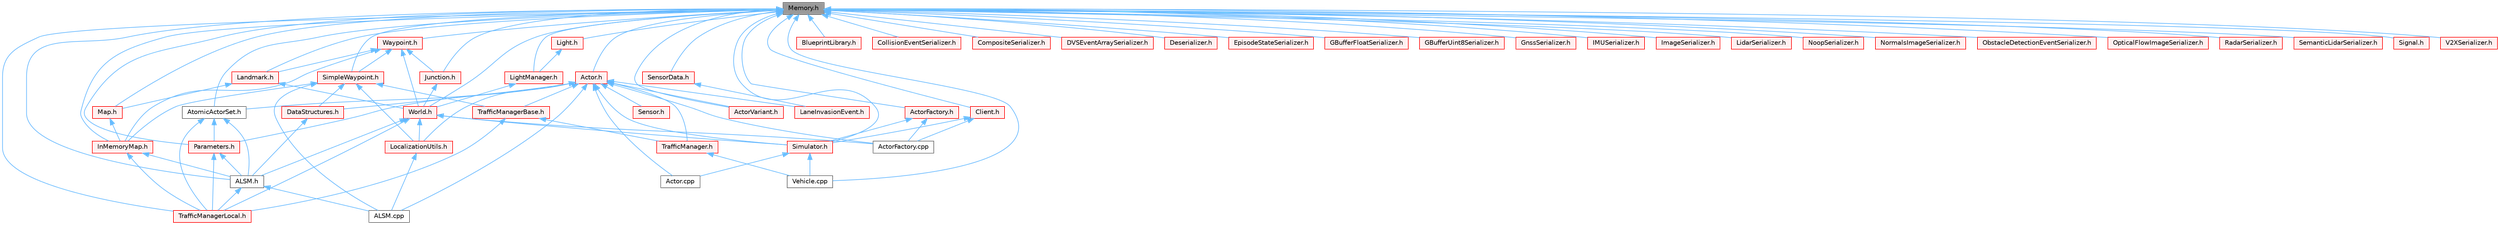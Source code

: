 digraph "Memory.h"
{
 // INTERACTIVE_SVG=YES
 // LATEX_PDF_SIZE
  bgcolor="transparent";
  edge [fontname=Helvetica,fontsize=10,labelfontname=Helvetica,labelfontsize=10];
  node [fontname=Helvetica,fontsize=10,shape=box,height=0.2,width=0.4];
  Node1 [id="Node000001",label="Memory.h",height=0.2,width=0.4,color="gray40", fillcolor="grey60", style="filled", fontcolor="black",tooltip=" "];
  Node1 -> Node2 [id="edge1_Node000001_Node000002",dir="back",color="steelblue1",style="solid",tooltip=" "];
  Node2 [id="Node000002",label="ALSM.h",height=0.2,width=0.4,color="grey40", fillcolor="white", style="filled",URL="$dc/d2c/ALSM_8h.html",tooltip=" "];
  Node2 -> Node3 [id="edge2_Node000002_Node000003",dir="back",color="steelblue1",style="solid",tooltip=" "];
  Node3 [id="Node000003",label="ALSM.cpp",height=0.2,width=0.4,color="grey40", fillcolor="white", style="filled",URL="$d9/da8/ALSM_8cpp.html",tooltip=" "];
  Node2 -> Node4 [id="edge3_Node000002_Node000004",dir="back",color="steelblue1",style="solid",tooltip=" "];
  Node4 [id="Node000004",label="TrafficManagerLocal.h",height=0.2,width=0.4,color="red", fillcolor="#FFF0F0", style="filled",URL="$db/ddf/TrafficManagerLocal_8h.html",tooltip=" "];
  Node1 -> Node7 [id="edge4_Node000001_Node000007",dir="back",color="steelblue1",style="solid",tooltip=" "];
  Node7 [id="Node000007",label="Actor.h",height=0.2,width=0.4,color="red", fillcolor="#FFF0F0", style="filled",URL="$da/d48/client_2Actor_8h.html",tooltip=" "];
  Node7 -> Node3 [id="edge5_Node000007_Node000003",dir="back",color="steelblue1",style="solid",tooltip=" "];
  Node7 -> Node8 [id="edge6_Node000007_Node000008",dir="back",color="steelblue1",style="solid",tooltip=" "];
  Node8 [id="Node000008",label="Actor.cpp",height=0.2,width=0.4,color="grey40", fillcolor="white", style="filled",URL="$d4/d34/Actor_8cpp.html",tooltip=" "];
  Node7 -> Node9 [id="edge7_Node000007_Node000009",dir="back",color="steelblue1",style="solid",tooltip=" "];
  Node9 [id="Node000009",label="ActorFactory.cpp",height=0.2,width=0.4,color="grey40", fillcolor="white", style="filled",URL="$df/dd6/ActorFactory_8cpp.html",tooltip=" "];
  Node7 -> Node10 [id="edge8_Node000007_Node000010",dir="back",color="steelblue1",style="solid",tooltip=" "];
  Node10 [id="Node000010",label="ActorVariant.h",height=0.2,width=0.4,color="red", fillcolor="#FFF0F0", style="filled",URL="$d9/d0d/ActorVariant_8h.html",tooltip=" "];
  Node7 -> Node37 [id="edge9_Node000007_Node000037",dir="back",color="steelblue1",style="solid",tooltip=" "];
  Node37 [id="Node000037",label="AtomicActorSet.h",height=0.2,width=0.4,color="grey40", fillcolor="white", style="filled",URL="$dd/dfa/AtomicActorSet_8h.html",tooltip=" "];
  Node37 -> Node2 [id="edge10_Node000037_Node000002",dir="back",color="steelblue1",style="solid",tooltip=" "];
  Node37 -> Node38 [id="edge11_Node000037_Node000038",dir="back",color="steelblue1",style="solid",tooltip=" "];
  Node38 [id="Node000038",label="Parameters.h",height=0.2,width=0.4,color="red", fillcolor="#FFF0F0", style="filled",URL="$d9/dd7/Parameters_8h.html",tooltip=" "];
  Node38 -> Node2 [id="edge12_Node000038_Node000002",dir="back",color="steelblue1",style="solid",tooltip=" "];
  Node38 -> Node4 [id="edge13_Node000038_Node000004",dir="back",color="steelblue1",style="solid",tooltip=" "];
  Node37 -> Node4 [id="edge14_Node000037_Node000004",dir="back",color="steelblue1",style="solid",tooltip=" "];
  Node7 -> Node43 [id="edge15_Node000007_Node000043",dir="back",color="steelblue1",style="solid",tooltip=" "];
  Node43 [id="Node000043",label="DataStructures.h",height=0.2,width=0.4,color="red", fillcolor="#FFF0F0", style="filled",URL="$d0/d49/DataStructures_8h.html",tooltip=" "];
  Node43 -> Node2 [id="edge16_Node000043_Node000002",dir="back",color="steelblue1",style="solid",tooltip=" "];
  Node7 -> Node47 [id="edge17_Node000007_Node000047",dir="back",color="steelblue1",style="solid",tooltip=" "];
  Node47 [id="Node000047",label="LaneInvasionEvent.h",height=0.2,width=0.4,color="red", fillcolor="#FFF0F0", style="filled",URL="$de/d3a/LaneInvasionEvent_8h.html",tooltip=" "];
  Node7 -> Node14 [id="edge18_Node000007_Node000014",dir="back",color="steelblue1",style="solid",tooltip=" "];
  Node14 [id="Node000014",label="LocalizationUtils.h",height=0.2,width=0.4,color="red", fillcolor="#FFF0F0", style="filled",URL="$d2/d84/LocalizationUtils_8h.html",tooltip=" "];
  Node14 -> Node3 [id="edge19_Node000014_Node000003",dir="back",color="steelblue1",style="solid",tooltip=" "];
  Node7 -> Node38 [id="edge20_Node000007_Node000038",dir="back",color="steelblue1",style="solid",tooltip=" "];
  Node7 -> Node50 [id="edge21_Node000007_Node000050",dir="back",color="steelblue1",style="solid",tooltip=" "];
  Node50 [id="Node000050",label="Sensor.h",height=0.2,width=0.4,color="red", fillcolor="#FFF0F0", style="filled",URL="$d8/d58/LibCarla_2source_2carla_2client_2Sensor_8h.html",tooltip=" "];
  Node7 -> Node57 [id="edge22_Node000007_Node000057",dir="back",color="steelblue1",style="solid",tooltip=" "];
  Node57 [id="Node000057",label="Simulator.h",height=0.2,width=0.4,color="red", fillcolor="#FFF0F0", style="filled",URL="$d6/d4a/Simulator_8h.html",tooltip=" "];
  Node57 -> Node8 [id="edge23_Node000057_Node000008",dir="back",color="steelblue1",style="solid",tooltip=" "];
  Node57 -> Node30 [id="edge24_Node000057_Node000030",dir="back",color="steelblue1",style="solid",tooltip=" "];
  Node30 [id="Node000030",label="Vehicle.cpp",height=0.2,width=0.4,color="grey40", fillcolor="white", style="filled",URL="$d0/d27/Vehicle_8cpp.html",tooltip=" "];
  Node7 -> Node67 [id="edge25_Node000007_Node000067",dir="back",color="steelblue1",style="solid",tooltip=" "];
  Node67 [id="Node000067",label="TrafficManager.h",height=0.2,width=0.4,color="red", fillcolor="#FFF0F0", style="filled",URL="$da/dfd/TrafficManager_8h.html",tooltip=" "];
  Node67 -> Node30 [id="edge26_Node000067_Node000030",dir="back",color="steelblue1",style="solid",tooltip=" "];
  Node7 -> Node70 [id="edge27_Node000007_Node000070",dir="back",color="steelblue1",style="solid",tooltip=" "];
  Node70 [id="Node000070",label="TrafficManagerBase.h",height=0.2,width=0.4,color="red", fillcolor="#FFF0F0", style="filled",URL="$d0/d55/TrafficManagerBase_8h.html",tooltip=" "];
  Node70 -> Node67 [id="edge28_Node000070_Node000067",dir="back",color="steelblue1",style="solid",tooltip=" "];
  Node70 -> Node4 [id="edge29_Node000070_Node000004",dir="back",color="steelblue1",style="solid",tooltip=" "];
  Node1 -> Node81 [id="edge30_Node000001_Node000081",dir="back",color="steelblue1",style="solid",tooltip=" "];
  Node81 [id="Node000081",label="ActorFactory.h",height=0.2,width=0.4,color="red", fillcolor="#FFF0F0", style="filled",URL="$d7/dae/ActorFactory_8h.html",tooltip=" "];
  Node81 -> Node9 [id="edge31_Node000081_Node000009",dir="back",color="steelblue1",style="solid",tooltip=" "];
  Node81 -> Node57 [id="edge32_Node000081_Node000057",dir="back",color="steelblue1",style="solid",tooltip=" "];
  Node1 -> Node10 [id="edge33_Node000001_Node000010",dir="back",color="steelblue1",style="solid",tooltip=" "];
  Node1 -> Node37 [id="edge34_Node000001_Node000037",dir="back",color="steelblue1",style="solid",tooltip=" "];
  Node1 -> Node82 [id="edge35_Node000001_Node000082",dir="back",color="steelblue1",style="solid",tooltip=" "];
  Node82 [id="Node000082",label="BlueprintLibrary.h",height=0.2,width=0.4,color="red", fillcolor="#FFF0F0", style="filled",URL="$d3/d75/BlueprintLibrary_8h.html",tooltip=" "];
  Node1 -> Node84 [id="edge36_Node000001_Node000084",dir="back",color="steelblue1",style="solid",tooltip=" "];
  Node84 [id="Node000084",label="Client.h",height=0.2,width=0.4,color="red", fillcolor="#FFF0F0", style="filled",URL="$df/d8b/client_2detail_2Client_8h.html",tooltip=" "];
  Node84 -> Node9 [id="edge37_Node000084_Node000009",dir="back",color="steelblue1",style="solid",tooltip=" "];
  Node84 -> Node57 [id="edge38_Node000084_Node000057",dir="back",color="steelblue1",style="solid",tooltip=" "];
  Node1 -> Node86 [id="edge39_Node000001_Node000086",dir="back",color="steelblue1",style="solid",tooltip=" "];
  Node86 [id="Node000086",label="CollisionEventSerializer.h",height=0.2,width=0.4,color="red", fillcolor="#FFF0F0", style="filled",URL="$d8/d9f/CollisionEventSerializer_8h.html",tooltip=" "];
  Node1 -> Node208 [id="edge40_Node000001_Node000208",dir="back",color="steelblue1",style="solid",tooltip=" "];
  Node208 [id="Node000208",label="CompositeSerializer.h",height=0.2,width=0.4,color="red", fillcolor="#FFF0F0", style="filled",URL="$d0/dc9/CompositeSerializer_8h.html",tooltip=" "];
  Node1 -> Node209 [id="edge41_Node000001_Node000209",dir="back",color="steelblue1",style="solid",tooltip=" "];
  Node209 [id="Node000209",label="DVSEventArraySerializer.h",height=0.2,width=0.4,color="red", fillcolor="#FFF0F0", style="filled",URL="$d7/d74/DVSEventArraySerializer_8h.html",tooltip=" "];
  Node1 -> Node212 [id="edge42_Node000001_Node000212",dir="back",color="steelblue1",style="solid",tooltip=" "];
  Node212 [id="Node000212",label="Deserializer.h",height=0.2,width=0.4,color="red", fillcolor="#FFF0F0", style="filled",URL="$d3/df2/Deserializer_8h.html",tooltip=" "];
  Node1 -> Node213 [id="edge43_Node000001_Node000213",dir="back",color="steelblue1",style="solid",tooltip=" "];
  Node213 [id="Node000213",label="EpisodeStateSerializer.h",height=0.2,width=0.4,color="red", fillcolor="#FFF0F0", style="filled",URL="$dd/dd8/EpisodeStateSerializer_8h.html",tooltip=" "];
  Node1 -> Node225 [id="edge44_Node000001_Node000225",dir="back",color="steelblue1",style="solid",tooltip=" "];
  Node225 [id="Node000225",label="GBufferFloatSerializer.h",height=0.2,width=0.4,color="red", fillcolor="#FFF0F0", style="filled",URL="$d8/d61/GBufferFloatSerializer_8h.html",tooltip=" "];
  Node1 -> Node237 [id="edge45_Node000001_Node000237",dir="back",color="steelblue1",style="solid",tooltip=" "];
  Node237 [id="Node000237",label="GBufferUint8Serializer.h",height=0.2,width=0.4,color="red", fillcolor="#FFF0F0", style="filled",URL="$d4/d68/GBufferUint8Serializer_8h.html",tooltip=" "];
  Node1 -> Node238 [id="edge46_Node000001_Node000238",dir="back",color="steelblue1",style="solid",tooltip=" "];
  Node238 [id="Node000238",label="GnssSerializer.h",height=0.2,width=0.4,color="red", fillcolor="#FFF0F0", style="filled",URL="$d6/dc5/GnssSerializer_8h.html",tooltip=" "];
  Node1 -> Node241 [id="edge47_Node000001_Node000241",dir="back",color="steelblue1",style="solid",tooltip=" "];
  Node241 [id="Node000241",label="IMUSerializer.h",height=0.2,width=0.4,color="red", fillcolor="#FFF0F0", style="filled",URL="$db/daa/IMUSerializer_8h.html",tooltip=" "];
  Node1 -> Node244 [id="edge48_Node000001_Node000244",dir="back",color="steelblue1",style="solid",tooltip=" "];
  Node244 [id="Node000244",label="ImageSerializer.h",height=0.2,width=0.4,color="red", fillcolor="#FFF0F0", style="filled",URL="$de/dbf/ImageSerializer_8h.html",tooltip=" "];
  Node1 -> Node245 [id="edge49_Node000001_Node000245",dir="back",color="steelblue1",style="solid",tooltip=" "];
  Node245 [id="Node000245",label="InMemoryMap.h",height=0.2,width=0.4,color="red", fillcolor="#FFF0F0", style="filled",URL="$d3/d89/InMemoryMap_8h.html",tooltip=" "];
  Node245 -> Node2 [id="edge50_Node000245_Node000002",dir="back",color="steelblue1",style="solid",tooltip=" "];
  Node245 -> Node4 [id="edge51_Node000245_Node000004",dir="back",color="steelblue1",style="solid",tooltip=" "];
  Node1 -> Node248 [id="edge52_Node000001_Node000248",dir="back",color="steelblue1",style="solid",tooltip=" "];
  Node248 [id="Node000248",label="Junction.h",height=0.2,width=0.4,color="red", fillcolor="#FFF0F0", style="filled",URL="$dd/d55/client_2Junction_8h.html",tooltip=" "];
  Node248 -> Node220 [id="edge53_Node000248_Node000220",dir="back",color="steelblue1",style="solid",tooltip=" "];
  Node220 [id="Node000220",label="World.h",height=0.2,width=0.4,color="red", fillcolor="#FFF0F0", style="filled",URL="$dd/d5b/World_8h.html",tooltip=" "];
  Node220 -> Node2 [id="edge54_Node000220_Node000002",dir="back",color="steelblue1",style="solid",tooltip=" "];
  Node220 -> Node9 [id="edge55_Node000220_Node000009",dir="back",color="steelblue1",style="solid",tooltip=" "];
  Node220 -> Node14 [id="edge56_Node000220_Node000014",dir="back",color="steelblue1",style="solid",tooltip=" "];
  Node220 -> Node57 [id="edge57_Node000220_Node000057",dir="back",color="steelblue1",style="solid",tooltip=" "];
  Node220 -> Node4 [id="edge58_Node000220_Node000004",dir="back",color="steelblue1",style="solid",tooltip=" "];
  Node1 -> Node251 [id="edge59_Node000001_Node000251",dir="back",color="steelblue1",style="solid",tooltip=" "];
  Node251 [id="Node000251",label="Landmark.h",height=0.2,width=0.4,color="red", fillcolor="#FFF0F0", style="filled",URL="$db/d18/Landmark_8h.html",tooltip=" "];
  Node251 -> Node252 [id="edge60_Node000251_Node000252",dir="back",color="steelblue1",style="solid",tooltip=" "];
  Node252 [id="Node000252",label="Map.h",height=0.2,width=0.4,color="red", fillcolor="#FFF0F0", style="filled",URL="$d4/d9d/client_2Map_8h.html",tooltip=" "];
  Node252 -> Node245 [id="edge61_Node000252_Node000245",dir="back",color="steelblue1",style="solid",tooltip=" "];
  Node251 -> Node220 [id="edge62_Node000251_Node000220",dir="back",color="steelblue1",style="solid",tooltip=" "];
  Node1 -> Node253 [id="edge63_Node000001_Node000253",dir="back",color="steelblue1",style="solid",tooltip=" "];
  Node253 [id="Node000253",label="LidarSerializer.h",height=0.2,width=0.4,color="red", fillcolor="#FFF0F0", style="filled",URL="$d1/de3/LidarSerializer_8h.html",tooltip=" "];
  Node1 -> Node256 [id="edge64_Node000001_Node000256",dir="back",color="steelblue1",style="solid",tooltip=" "];
  Node256 [id="Node000256",label="Light.h",height=0.2,width=0.4,color="red", fillcolor="#FFF0F0", style="filled",URL="$d4/d73/Light_8h.html",tooltip=" "];
  Node256 -> Node218 [id="edge65_Node000256_Node000218",dir="back",color="steelblue1",style="solid",tooltip=" "];
  Node218 [id="Node000218",label="LightManager.h",height=0.2,width=0.4,color="red", fillcolor="#FFF0F0", style="filled",URL="$dd/d9a/LightManager_8h.html",tooltip=" "];
  Node218 -> Node220 [id="edge66_Node000218_Node000220",dir="back",color="steelblue1",style="solid",tooltip=" "];
  Node1 -> Node218 [id="edge67_Node000001_Node000218",dir="back",color="steelblue1",style="solid",tooltip=" "];
  Node1 -> Node252 [id="edge68_Node000001_Node000252",dir="back",color="steelblue1",style="solid",tooltip=" "];
  Node1 -> Node257 [id="edge69_Node000001_Node000257",dir="back",color="steelblue1",style="solid",tooltip=" "];
  Node257 [id="Node000257",label="NoopSerializer.h",height=0.2,width=0.4,color="red", fillcolor="#FFF0F0", style="filled",URL="$da/d3e/NoopSerializer_8h.html",tooltip=" "];
  Node1 -> Node259 [id="edge70_Node000001_Node000259",dir="back",color="steelblue1",style="solid",tooltip=" "];
  Node259 [id="Node000259",label="NormalsImageSerializer.h",height=0.2,width=0.4,color="red", fillcolor="#FFF0F0", style="filled",URL="$dd/d9f/NormalsImageSerializer_8h.html",tooltip=" "];
  Node1 -> Node260 [id="edge71_Node000001_Node000260",dir="back",color="steelblue1",style="solid",tooltip=" "];
  Node260 [id="Node000260",label="ObstacleDetectionEventSerializer.h",height=0.2,width=0.4,color="red", fillcolor="#FFF0F0", style="filled",URL="$d3/d5c/ObstacleDetectionEventSerializer_8h.html",tooltip=" "];
  Node1 -> Node261 [id="edge72_Node000001_Node000261",dir="back",color="steelblue1",style="solid",tooltip=" "];
  Node261 [id="Node000261",label="OpticalFlowImageSerializer.h",height=0.2,width=0.4,color="red", fillcolor="#FFF0F0", style="filled",URL="$dd/d8a/OpticalFlowImageSerializer_8h.html",tooltip=" "];
  Node1 -> Node38 [id="edge73_Node000001_Node000038",dir="back",color="steelblue1",style="solid",tooltip=" "];
  Node1 -> Node262 [id="edge74_Node000001_Node000262",dir="back",color="steelblue1",style="solid",tooltip=" "];
  Node262 [id="Node000262",label="RadarSerializer.h",height=0.2,width=0.4,color="red", fillcolor="#FFF0F0", style="filled",URL="$db/d71/RadarSerializer_8h.html",tooltip=" "];
  Node1 -> Node265 [id="edge75_Node000001_Node000265",dir="back",color="steelblue1",style="solid",tooltip=" "];
  Node265 [id="Node000265",label="SemanticLidarSerializer.h",height=0.2,width=0.4,color="red", fillcolor="#FFF0F0", style="filled",URL="$dd/d23/SemanticLidarSerializer_8h.html",tooltip=" "];
  Node1 -> Node268 [id="edge76_Node000001_Node000268",dir="back",color="steelblue1",style="solid",tooltip=" "];
  Node268 [id="Node000268",label="SensorData.h",height=0.2,width=0.4,color="red", fillcolor="#FFF0F0", style="filled",URL="$d0/d07/SensorData_8h.html",tooltip=" "];
  Node268 -> Node47 [id="edge77_Node000268_Node000047",dir="back",color="steelblue1",style="solid",tooltip=" "];
  Node1 -> Node272 [id="edge78_Node000001_Node000272",dir="back",color="steelblue1",style="solid",tooltip=" "];
  Node272 [id="Node000272",label="Signal.h",height=0.2,width=0.4,color="red", fillcolor="#FFF0F0", style="filled",URL="$d0/def/Signal_8h.html",tooltip=" "];
  Node1 -> Node316 [id="edge79_Node000001_Node000316",dir="back",color="steelblue1",style="solid",tooltip=" "];
  Node316 [id="Node000316",label="SimpleWaypoint.h",height=0.2,width=0.4,color="red", fillcolor="#FFF0F0", style="filled",URL="$d7/dd3/SimpleWaypoint_8h.html",tooltip=" "];
  Node316 -> Node3 [id="edge80_Node000316_Node000003",dir="back",color="steelblue1",style="solid",tooltip=" "];
  Node316 -> Node43 [id="edge81_Node000316_Node000043",dir="back",color="steelblue1",style="solid",tooltip=" "];
  Node316 -> Node245 [id="edge82_Node000316_Node000245",dir="back",color="steelblue1",style="solid",tooltip=" "];
  Node316 -> Node14 [id="edge83_Node000316_Node000014",dir="back",color="steelblue1",style="solid",tooltip=" "];
  Node316 -> Node70 [id="edge84_Node000316_Node000070",dir="back",color="steelblue1",style="solid",tooltip=" "];
  Node1 -> Node57 [id="edge85_Node000001_Node000057",dir="back",color="steelblue1",style="solid",tooltip=" "];
  Node1 -> Node4 [id="edge86_Node000001_Node000004",dir="back",color="steelblue1",style="solid",tooltip=" "];
  Node1 -> Node322 [id="edge87_Node000001_Node000322",dir="back",color="steelblue1",style="solid",tooltip=" "];
  Node322 [id="Node000322",label="V2XSerializer.h",height=0.2,width=0.4,color="red", fillcolor="#FFF0F0", style="filled",URL="$d6/da8/V2XSerializer_8h.html",tooltip=" "];
  Node1 -> Node30 [id="edge88_Node000001_Node000030",dir="back",color="steelblue1",style="solid",tooltip=" "];
  Node1 -> Node323 [id="edge89_Node000001_Node000323",dir="back",color="steelblue1",style="solid",tooltip=" "];
  Node323 [id="Node000323",label="Waypoint.h",height=0.2,width=0.4,color="red", fillcolor="#FFF0F0", style="filled",URL="$d0/d47/client_2Waypoint_8h.html",tooltip=" "];
  Node323 -> Node245 [id="edge90_Node000323_Node000245",dir="back",color="steelblue1",style="solid",tooltip=" "];
  Node323 -> Node248 [id="edge91_Node000323_Node000248",dir="back",color="steelblue1",style="solid",tooltip=" "];
  Node323 -> Node251 [id="edge92_Node000323_Node000251",dir="back",color="steelblue1",style="solid",tooltip=" "];
  Node323 -> Node316 [id="edge93_Node000323_Node000316",dir="back",color="steelblue1",style="solid",tooltip=" "];
  Node323 -> Node220 [id="edge94_Node000323_Node000220",dir="back",color="steelblue1",style="solid",tooltip=" "];
  Node1 -> Node220 [id="edge95_Node000001_Node000220",dir="back",color="steelblue1",style="solid",tooltip=" "];
}
